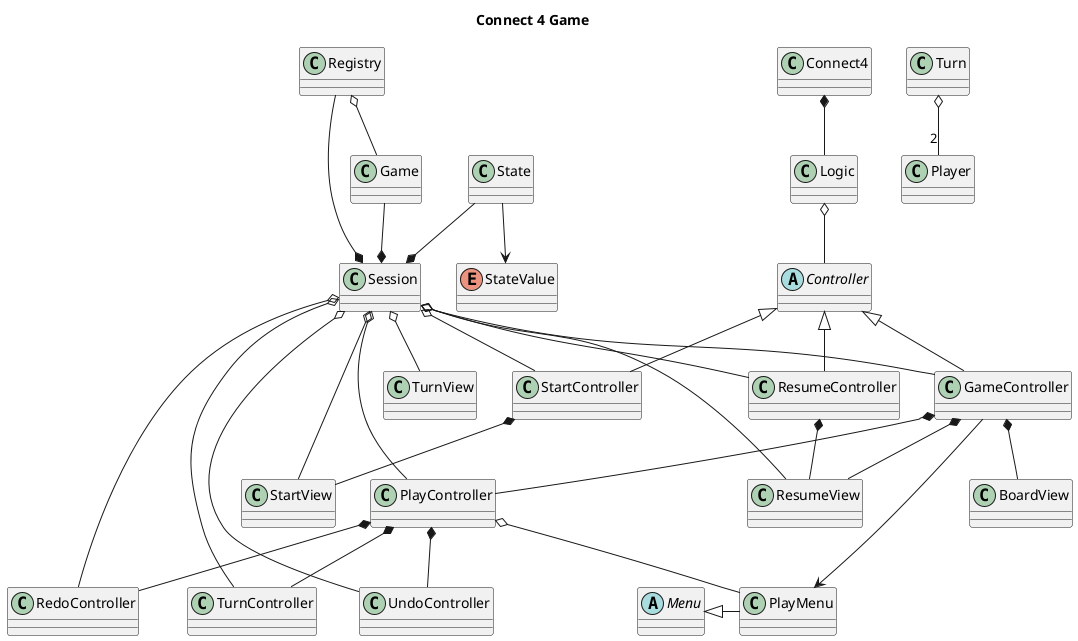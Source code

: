 @startuml Connect4game

skinparam classAttributeIconSize 0
title Connect 4 Game
class Connect4
class Turn
class Logic
class Session
class Registry
class State
class Game
enum StateValue
abstract class Controller
class StartController
class GameController
class PlayController
class TurnController
class UndoController
class RedoController
class ResumeController
class BoardView
class ResumeView
class StartView
abstract class Menu
class PlayMenu


Connect4 *-- Logic
Logic o-- Controller
Controller <|-- StartController
Controller <|-- GameController
Controller <|-- ResumeController
ResumeController *-- ResumeView
Menu <|- PlayMenu
State --* Session
Game --* Session
Registry --* Session
State --> StateValue
Registry o-- Game
StartController *-- StartView
GameController *-- PlayController
GameController *-- BoardView
GameController *-- ResumeView
GameController --> PlayMenu
PlayController o-- PlayMenu
PlayController *-- TurnController
PlayController *-- UndoController
PlayController *-- RedoController
Session o-- StartController
Session o-- GameController
Session o-- ResumeController
Session o-- TurnController
Session o-- UndoController
Session o-- RedoController
Session o-- PlayController
Session o-- StartView
Session o-- ResumeView
Session o-- TurnView


Turn o-- "2" Player


@enduml